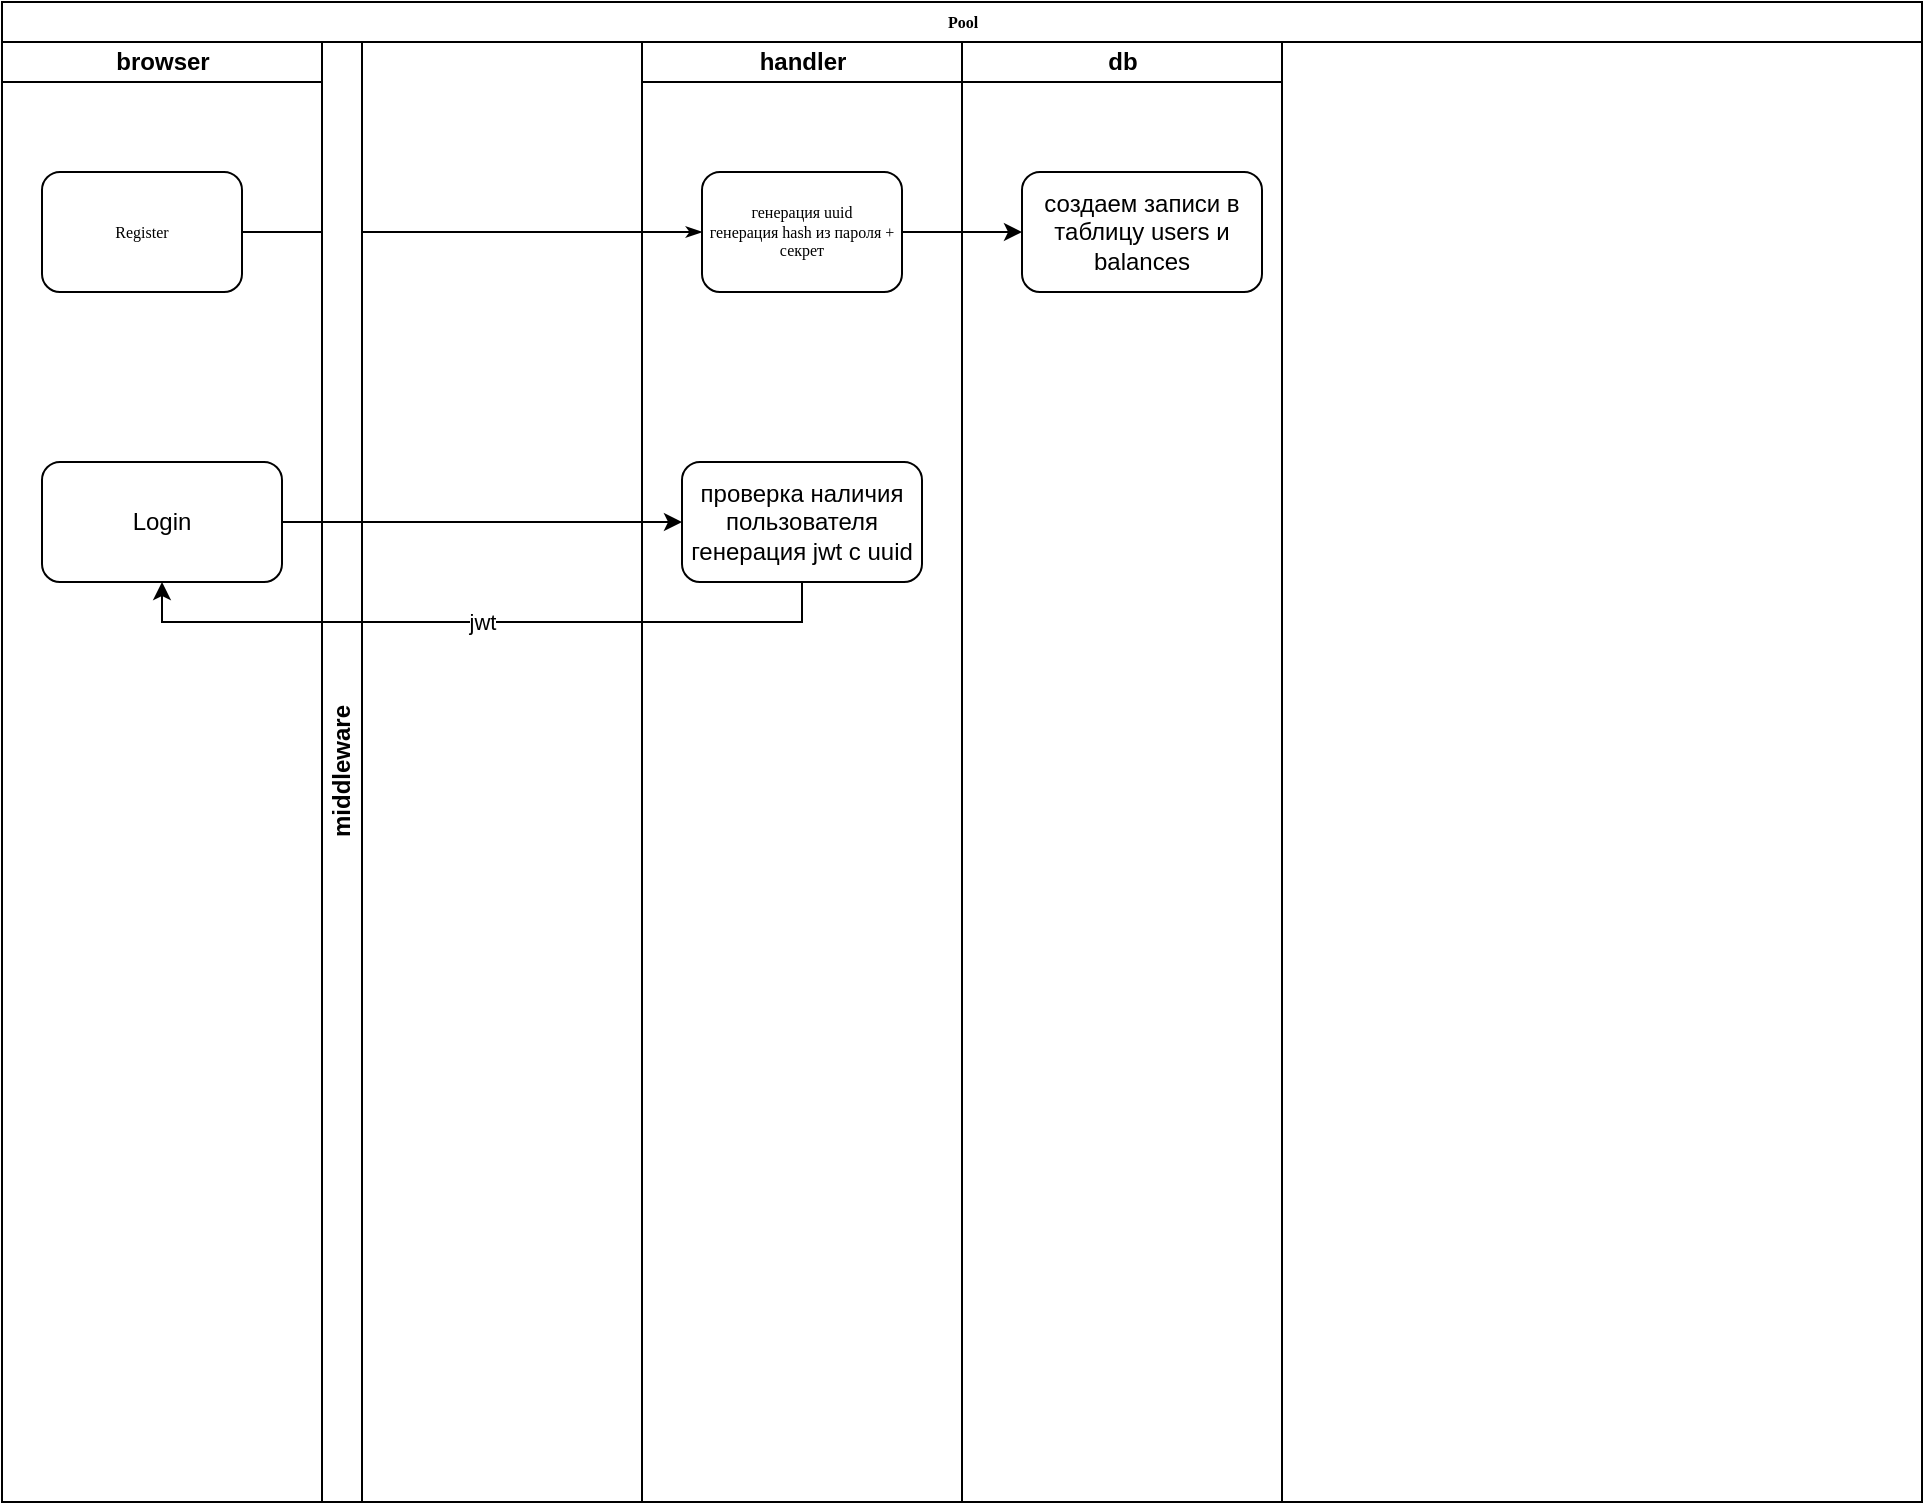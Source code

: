 <mxfile version="20.6.0" type="github">
  <diagram name="Page-1" id="74e2e168-ea6b-b213-b513-2b3c1d86103e">
    <mxGraphModel dx="885" dy="621" grid="1" gridSize="10" guides="1" tooltips="1" connect="1" arrows="1" fold="1" page="1" pageScale="1" pageWidth="1100" pageHeight="850" background="none" math="0" shadow="0">
      <root>
        <mxCell id="0" />
        <mxCell id="1" parent="0" />
        <mxCell id="77e6c97f196da883-1" value="Pool" style="swimlane;html=1;childLayout=stackLayout;startSize=20;rounded=0;shadow=0;labelBackgroundColor=none;strokeWidth=1;fontFamily=Verdana;fontSize=8;align=center;" parent="1" vertex="1">
          <mxGeometry x="100" y="40" width="960" height="750" as="geometry" />
        </mxCell>
        <mxCell id="77e6c97f196da883-2" value="browser" style="swimlane;html=1;startSize=20;" parent="77e6c97f196da883-1" vertex="1">
          <mxGeometry y="20" width="160" height="730" as="geometry" />
        </mxCell>
        <mxCell id="77e6c97f196da883-8" value="Register" style="rounded=1;whiteSpace=wrap;html=1;shadow=0;labelBackgroundColor=none;strokeWidth=1;fontFamily=Verdana;fontSize=8;align=center;" parent="77e6c97f196da883-2" vertex="1">
          <mxGeometry x="20" y="65" width="100" height="60" as="geometry" />
        </mxCell>
        <mxCell id="ZffeJq8TUujgY5_NlqmZ-4" value="Login" style="rounded=1;whiteSpace=wrap;html=1;" vertex="1" parent="77e6c97f196da883-2">
          <mxGeometry x="20" y="210" width="120" height="60" as="geometry" />
        </mxCell>
        <mxCell id="77e6c97f196da883-26" style="edgeStyle=orthogonalEdgeStyle;rounded=1;html=1;labelBackgroundColor=none;startArrow=none;startFill=0;startSize=5;endArrow=classicThin;endFill=1;endSize=5;jettySize=auto;orthogonalLoop=1;strokeWidth=1;fontFamily=Verdana;fontSize=8" parent="77e6c97f196da883-1" source="77e6c97f196da883-8" target="77e6c97f196da883-11" edge="1">
          <mxGeometry relative="1" as="geometry" />
        </mxCell>
        <mxCell id="ZffeJq8TUujgY5_NlqmZ-3" style="edgeStyle=orthogonalEdgeStyle;rounded=0;orthogonalLoop=1;jettySize=auto;html=1;exitX=1;exitY=0.5;exitDx=0;exitDy=0;entryX=0;entryY=0.5;entryDx=0;entryDy=0;" edge="1" parent="77e6c97f196da883-1" source="77e6c97f196da883-11" target="ZffeJq8TUujgY5_NlqmZ-1">
          <mxGeometry relative="1" as="geometry" />
        </mxCell>
        <mxCell id="77e6c97f196da883-6" value="middleware" style="swimlane;html=1;startSize=20;" parent="77e6c97f196da883-1" vertex="1" collapsed="1">
          <mxGeometry x="160" y="20" width="160" height="730" as="geometry">
            <mxRectangle x="-20" width="160" height="730" as="alternateBounds" />
          </mxGeometry>
        </mxCell>
        <mxCell id="ZffeJq8TUujgY5_NlqmZ-5" value="" style="rounded=1;whiteSpace=wrap;html=1;" vertex="1" parent="77e6c97f196da883-6">
          <mxGeometry x="20" y="210" width="120" height="60" as="geometry" />
        </mxCell>
        <mxCell id="77e6c97f196da883-3" value="handler" style="swimlane;html=1;startSize=20;" parent="77e6c97f196da883-1" vertex="1">
          <mxGeometry x="320" y="20" width="160" height="730" as="geometry" />
        </mxCell>
        <mxCell id="77e6c97f196da883-11" value="генерация uuid&lt;br&gt;генерация hash из пароля + секрет" style="rounded=1;whiteSpace=wrap;html=1;shadow=0;labelBackgroundColor=none;strokeWidth=1;fontFamily=Verdana;fontSize=8;align=center;" parent="77e6c97f196da883-3" vertex="1">
          <mxGeometry x="30" y="65" width="100" height="60" as="geometry" />
        </mxCell>
        <mxCell id="ZffeJq8TUujgY5_NlqmZ-8" value="проверка наличия пользователя&lt;br&gt;генерация jwt c uuid" style="rounded=1;whiteSpace=wrap;html=1;" vertex="1" parent="77e6c97f196da883-3">
          <mxGeometry x="20" y="210" width="120" height="60" as="geometry" />
        </mxCell>
        <mxCell id="77e6c97f196da883-4" value="db" style="swimlane;html=1;startSize=20;" parent="77e6c97f196da883-1" vertex="1">
          <mxGeometry x="480" y="20" width="160" height="730" as="geometry" />
        </mxCell>
        <mxCell id="ZffeJq8TUujgY5_NlqmZ-1" value="создаем записи в таблицу users и balances" style="rounded=1;whiteSpace=wrap;html=1;" vertex="1" parent="77e6c97f196da883-4">
          <mxGeometry x="30" y="65" width="120" height="60" as="geometry" />
        </mxCell>
        <mxCell id="ZffeJq8TUujgY5_NlqmZ-9" style="edgeStyle=orthogonalEdgeStyle;rounded=0;orthogonalLoop=1;jettySize=auto;html=1;exitX=1;exitY=0.5;exitDx=0;exitDy=0;entryX=0;entryY=0.5;entryDx=0;entryDy=0;" edge="1" parent="77e6c97f196da883-1" source="ZffeJq8TUujgY5_NlqmZ-4" target="ZffeJq8TUujgY5_NlqmZ-8">
          <mxGeometry relative="1" as="geometry" />
        </mxCell>
        <mxCell id="ZffeJq8TUujgY5_NlqmZ-10" value="jwt" style="edgeStyle=orthogonalEdgeStyle;rounded=0;orthogonalLoop=1;jettySize=auto;html=1;exitX=0.5;exitY=1;exitDx=0;exitDy=0;entryX=0.5;entryY=1;entryDx=0;entryDy=0;" edge="1" parent="77e6c97f196da883-1" source="ZffeJq8TUujgY5_NlqmZ-8" target="ZffeJq8TUujgY5_NlqmZ-4">
          <mxGeometry relative="1" as="geometry" />
        </mxCell>
      </root>
    </mxGraphModel>
  </diagram>
</mxfile>
